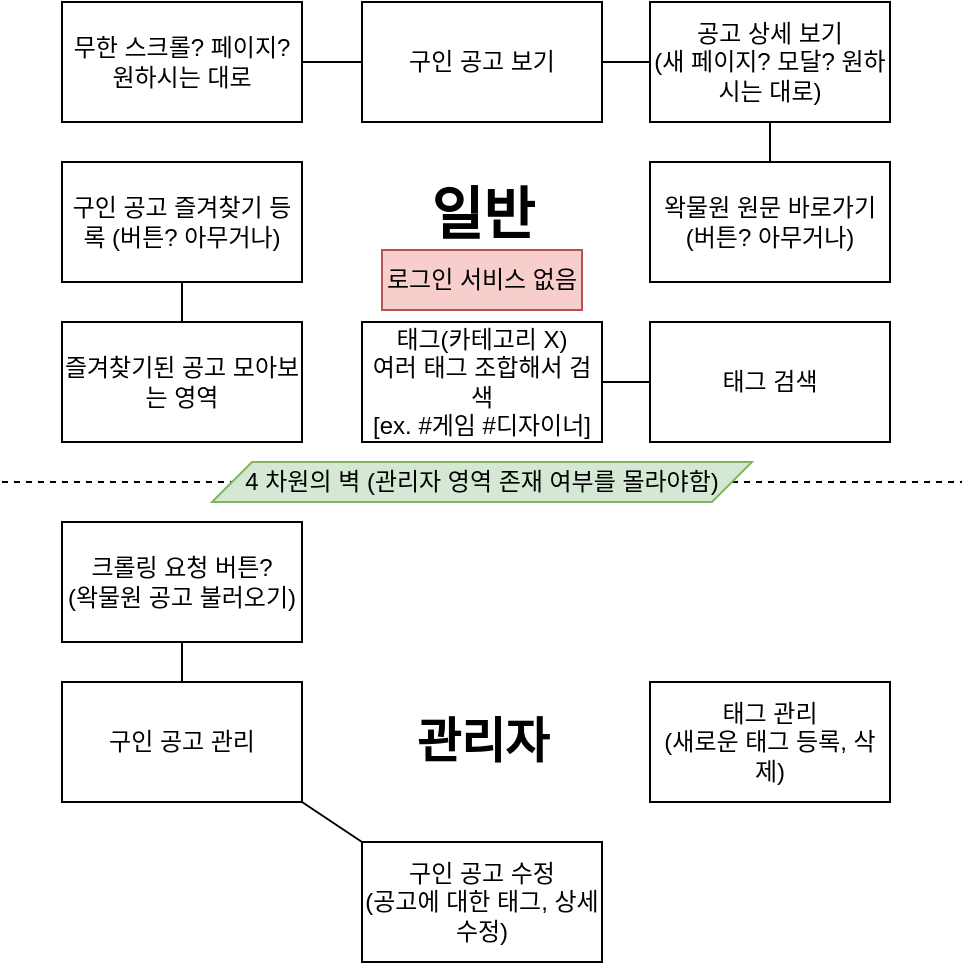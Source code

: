 <mxfile>
    <diagram id="3dZUKVR7yfFkO374x5LT" name="페이지-1">
        <mxGraphModel dx="589" dy="509" grid="1" gridSize="10" guides="1" tooltips="1" connect="1" arrows="1" fold="1" page="1" pageScale="1" pageWidth="827" pageHeight="1169" background="#FFFFFF" math="0" shadow="0">
            <root>
                <mxCell id="0"/>
                <mxCell id="1" parent="0"/>
                <mxCell id="2" value="구인 공고 보기" style="rounded=0;whiteSpace=wrap;html=1;" vertex="1" parent="1">
                    <mxGeometry x="180" y="10" width="120" height="60" as="geometry"/>
                </mxCell>
                <mxCell id="3" value="태그 검색" style="rounded=0;whiteSpace=wrap;html=1;" vertex="1" parent="1">
                    <mxGeometry x="324" y="170" width="120" height="60" as="geometry"/>
                </mxCell>
                <mxCell id="4" value="구인 공고 즐겨찾기 등록 (버튼? 아무거나)" style="rounded=0;whiteSpace=wrap;html=1;" vertex="1" parent="1">
                    <mxGeometry x="30" y="90" width="120" height="60" as="geometry"/>
                </mxCell>
                <mxCell id="5" value="즐겨찾기된 공고 모아보는 영역" style="rounded=0;whiteSpace=wrap;html=1;" vertex="1" parent="1">
                    <mxGeometry x="30" y="170" width="120" height="60" as="geometry"/>
                </mxCell>
                <mxCell id="6" value="&lt;h3&gt;일반&lt;/h3&gt;" style="text;strokeColor=none;fillColor=none;html=1;fontSize=24;fontStyle=1;verticalAlign=middle;align=center;" vertex="1" parent="1">
                    <mxGeometry x="190" y="96" width="100" height="40" as="geometry"/>
                </mxCell>
                <mxCell id="7" value="무한 스크롤? 페이지? 원하시는 대로" style="rounded=0;whiteSpace=wrap;html=1;" vertex="1" parent="1">
                    <mxGeometry x="30" y="10" width="120" height="60" as="geometry"/>
                </mxCell>
                <mxCell id="8" value="공고 상세 보기&lt;br&gt;(새 페이지? 모달? 원하시는 대로)" style="rounded=0;whiteSpace=wrap;html=1;" vertex="1" parent="1">
                    <mxGeometry x="324" y="10" width="120" height="60" as="geometry"/>
                </mxCell>
                <mxCell id="9" value="왁물원 원문 바로가기 &lt;br&gt;(버튼? 아무거나)" style="rounded=0;whiteSpace=wrap;html=1;" vertex="1" parent="1">
                    <mxGeometry x="324" y="90" width="120" height="60" as="geometry"/>
                </mxCell>
                <mxCell id="10" value="크롤링 요청 버튼?&lt;br&gt;(왁물원 공고 불러오기)" style="rounded=0;whiteSpace=wrap;html=1;" vertex="1" parent="1">
                    <mxGeometry x="30" y="270" width="120" height="60" as="geometry"/>
                </mxCell>
                <mxCell id="12" value="관리자" style="text;strokeColor=none;fillColor=none;html=1;fontSize=24;fontStyle=1;verticalAlign=middle;align=center;" vertex="1" parent="1">
                    <mxGeometry x="190" y="360" width="100" height="40" as="geometry"/>
                </mxCell>
                <mxCell id="13" value="구인 공고 관리" style="rounded=0;whiteSpace=wrap;html=1;" vertex="1" parent="1">
                    <mxGeometry x="30" y="350" width="120" height="60" as="geometry"/>
                </mxCell>
                <mxCell id="14" value="구인 공고 수정&lt;br&gt;(공고에 대한 태그, 상세 수정)" style="rounded=0;whiteSpace=wrap;html=1;" vertex="1" parent="1">
                    <mxGeometry x="180" y="430" width="120" height="60" as="geometry"/>
                </mxCell>
                <mxCell id="15" value="태그(카테고리 X)&lt;br&gt;여러 태그 조합해서 검색&lt;br&gt;[ex. #게임 #디자이너]" style="rounded=0;whiteSpace=wrap;html=1;" vertex="1" parent="1">
                    <mxGeometry x="180" y="170" width="120" height="60" as="geometry"/>
                </mxCell>
                <mxCell id="16" value="태그 관리&lt;br&gt;(새로운 태그 등록, 삭제)" style="rounded=0;whiteSpace=wrap;html=1;" vertex="1" parent="1">
                    <mxGeometry x="324" y="350" width="120" height="60" as="geometry"/>
                </mxCell>
                <mxCell id="19" value="" style="endArrow=none;html=1;entryX=0.5;entryY=1;entryDx=0;entryDy=0;exitX=0.5;exitY=0;exitDx=0;exitDy=0;" edge="1" parent="1" source="13" target="10">
                    <mxGeometry width="50" height="50" relative="1" as="geometry">
                        <mxPoint x="220" y="370" as="sourcePoint"/>
                        <mxPoint x="270" y="320" as="targetPoint"/>
                    </mxGeometry>
                </mxCell>
                <mxCell id="20" value="" style="endArrow=none;html=1;entryX=0.5;entryY=1;entryDx=0;entryDy=0;exitX=0.5;exitY=0;exitDx=0;exitDy=0;" edge="1" parent="1" source="5" target="4">
                    <mxGeometry width="50" height="50" relative="1" as="geometry">
                        <mxPoint x="220" y="150" as="sourcePoint"/>
                        <mxPoint x="270" y="100" as="targetPoint"/>
                    </mxGeometry>
                </mxCell>
                <mxCell id="21" value="" style="endArrow=none;html=1;entryX=1;entryY=0.5;entryDx=0;entryDy=0;exitX=0;exitY=0.5;exitDx=0;exitDy=0;" edge="1" parent="1" source="8" target="2">
                    <mxGeometry width="50" height="50" relative="1" as="geometry">
                        <mxPoint x="220" y="150" as="sourcePoint"/>
                        <mxPoint x="270" y="100" as="targetPoint"/>
                    </mxGeometry>
                </mxCell>
                <mxCell id="22" value="" style="endArrow=none;html=1;entryX=0.5;entryY=1;entryDx=0;entryDy=0;exitX=0.5;exitY=0;exitDx=0;exitDy=0;" edge="1" parent="1" source="9" target="8">
                    <mxGeometry width="50" height="50" relative="1" as="geometry">
                        <mxPoint x="220" y="150" as="sourcePoint"/>
                        <mxPoint x="270" y="100" as="targetPoint"/>
                    </mxGeometry>
                </mxCell>
                <mxCell id="24" value="" style="endArrow=none;html=1;entryX=0;entryY=0.5;entryDx=0;entryDy=0;exitX=1;exitY=0.5;exitDx=0;exitDy=0;" edge="1" parent="1" source="15" target="3">
                    <mxGeometry width="50" height="50" relative="1" as="geometry">
                        <mxPoint x="210" y="160" as="sourcePoint"/>
                        <mxPoint x="260" y="110" as="targetPoint"/>
                    </mxGeometry>
                </mxCell>
                <mxCell id="25" value="" style="endArrow=none;html=1;entryX=1;entryY=0.5;entryDx=0;entryDy=0;exitX=0;exitY=0.5;exitDx=0;exitDy=0;" edge="1" parent="1" source="2" target="7">
                    <mxGeometry width="50" height="50" relative="1" as="geometry">
                        <mxPoint x="210" y="160" as="sourcePoint"/>
                        <mxPoint x="260" y="110" as="targetPoint"/>
                    </mxGeometry>
                </mxCell>
                <mxCell id="26" value="" style="endArrow=none;html=1;entryX=1;entryY=1;entryDx=0;entryDy=0;exitX=0;exitY=0;exitDx=0;exitDy=0;" edge="1" parent="1" source="14" target="13">
                    <mxGeometry width="50" height="50" relative="1" as="geometry">
                        <mxPoint x="210" y="370" as="sourcePoint"/>
                        <mxPoint x="260" y="320" as="targetPoint"/>
                    </mxGeometry>
                </mxCell>
                <mxCell id="28" value="" style="endArrow=none;dashed=1;html=1;startArrow=none;" edge="1" parent="1" source="30">
                    <mxGeometry width="50" height="50" relative="1" as="geometry">
                        <mxPoint y="250" as="sourcePoint"/>
                        <mxPoint x="480" y="250" as="targetPoint"/>
                    </mxGeometry>
                </mxCell>
                <mxCell id="29" value="로그인 서비스 없음" style="text;html=1;strokeColor=#b85450;fillColor=#f8cecc;align=center;verticalAlign=middle;whiteSpace=wrap;rounded=0;" vertex="1" parent="1">
                    <mxGeometry x="190" y="134" width="100" height="30" as="geometry"/>
                </mxCell>
                <mxCell id="31" value="" style="endArrow=none;dashed=1;html=1;" edge="1" parent="1" target="30">
                    <mxGeometry width="50" height="50" relative="1" as="geometry">
                        <mxPoint y="250" as="sourcePoint"/>
                        <mxPoint x="480" y="250" as="targetPoint"/>
                    </mxGeometry>
                </mxCell>
                <mxCell id="30" value="4 차원의 벽 (관리자 영역 존재 여부를 몰라야함)" style="shape=parallelogram;perimeter=parallelogramPerimeter;whiteSpace=wrap;html=1;fixedSize=1;fillColor=#d5e8d4;strokeColor=#82b366;" vertex="1" parent="1">
                    <mxGeometry x="105" y="240" width="270" height="20" as="geometry"/>
                </mxCell>
            </root>
        </mxGraphModel>
    </diagram>
</mxfile>